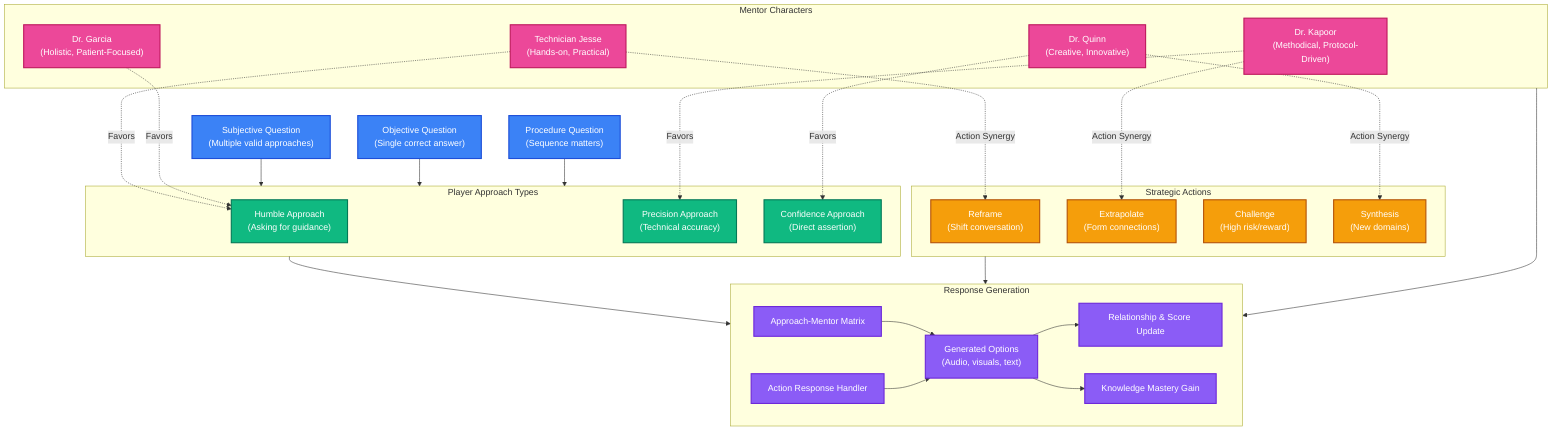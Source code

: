 flowchart TD
    %% Core dialogue node types
    SubjectiveQ["Subjective Question\n(Multiple valid approaches)"]
    ObjectiveQ["Objective Question\n(Single correct answer)"]
    ProcedureQ["Procedure Question\n(Sequence matters)"]
    
    %% Player approaches
    subgraph approaches["Player Approach Types"]
        direction TB
        Humble["Humble Approach\n(Asking for guidance)"]
        Precise["Precision Approach\n(Technical accuracy)"]
        Confident["Confidence Approach\n(Direct assertion)"]
    end
    
    %% Strategic actions
    subgraph actions["Strategic Actions"]
        direction TB
        Reframe["Reframe\n(Shift conversation)"]
        Extrapolate["Extrapolate\n(Form connections)"]
        Boast["Challenge\n(High risk/reward)"]
        Synthesis["Synthesis\n(New domains)"]
    end
    
    %% Mentor characters
    subgraph mentors["Mentor Characters"]
        direction TB
        Kapoor["Dr. Kapoor\n(Methodical, Protocol-Driven)"]
        Jesse["Technician Jesse\n(Hands-on, Practical)"]
        Quinn["Dr. Quinn\n(Creative, Innovative)"]
        Garcia["Dr. Garcia\n(Holistic, Patient-Focused)"]
    end
    
    %% Response system
    subgraph response["Response Generation"]
        direction LR
        ApproachMentorMatrix["Approach-Mentor Matrix"]
        ActionResponseHandler["Action Response Handler"]
        DialogueOptions["Generated Options\n(Audio, visuals, text)"]
        RelationshipUpdate["Relationship & Score Update"]
        KnowledgeGain["Knowledge Mastery Gain"]
    end
    
    %% Relationship connections
    SubjectiveQ --> approaches
    ObjectiveQ --> approaches
    ProcedureQ --> approaches
    
    approaches --> response
    actions --> response
    mentors --> response
    
    ApproachMentorMatrix --> DialogueOptions
    ActionResponseHandler --> DialogueOptions
    DialogueOptions --> RelationshipUpdate
    DialogueOptions --> KnowledgeGain
    
    %% Mentor preference arrows
    Kapoor -..-> |"Favors"| Precise
    Jesse -..-> |"Favors"| Humble
    Quinn -..-> |"Favors"| Confident
    Garcia -..-> |"Favors"| Humble
    
    %% Special mentor-action relationships
    Kapoor -..-> |"Action Synergy"| Extrapolate
    Jesse -..-> |"Action Synergy"| Reframe
    Quinn -..-> |"Action Synergy"| Synthesis
    
    %% Style
    classDef questionNode fill:#3b82f6,stroke:#1d4ed8,color:white,stroke-width:2px
    classDef approachNode fill:#10b981,stroke:#047857,color:white,stroke-width:2px
    classDef actionNode fill:#f59e0b,stroke:#b45309,color:white,stroke-width:2px
    classDef mentorNode fill:#ec4899,stroke:#be185d,color:white,stroke-width:2px
    classDef responseNode fill:#8b5cf6,stroke:#6d28d9,color:white,stroke-width:2px
    
    class SubjectiveQ,ObjectiveQ,ProcedureQ questionNode
    class Humble,Precise,Confident approachNode
    class Reframe,Extrapolate,Boast,Synthesis actionNode
    class Kapoor,Jesse,Quinn,Garcia mentorNode
    class ApproachMentorMatrix,ActionResponseHandler,DialogueOptions,RelationshipUpdate,KnowledgeGain responseNode